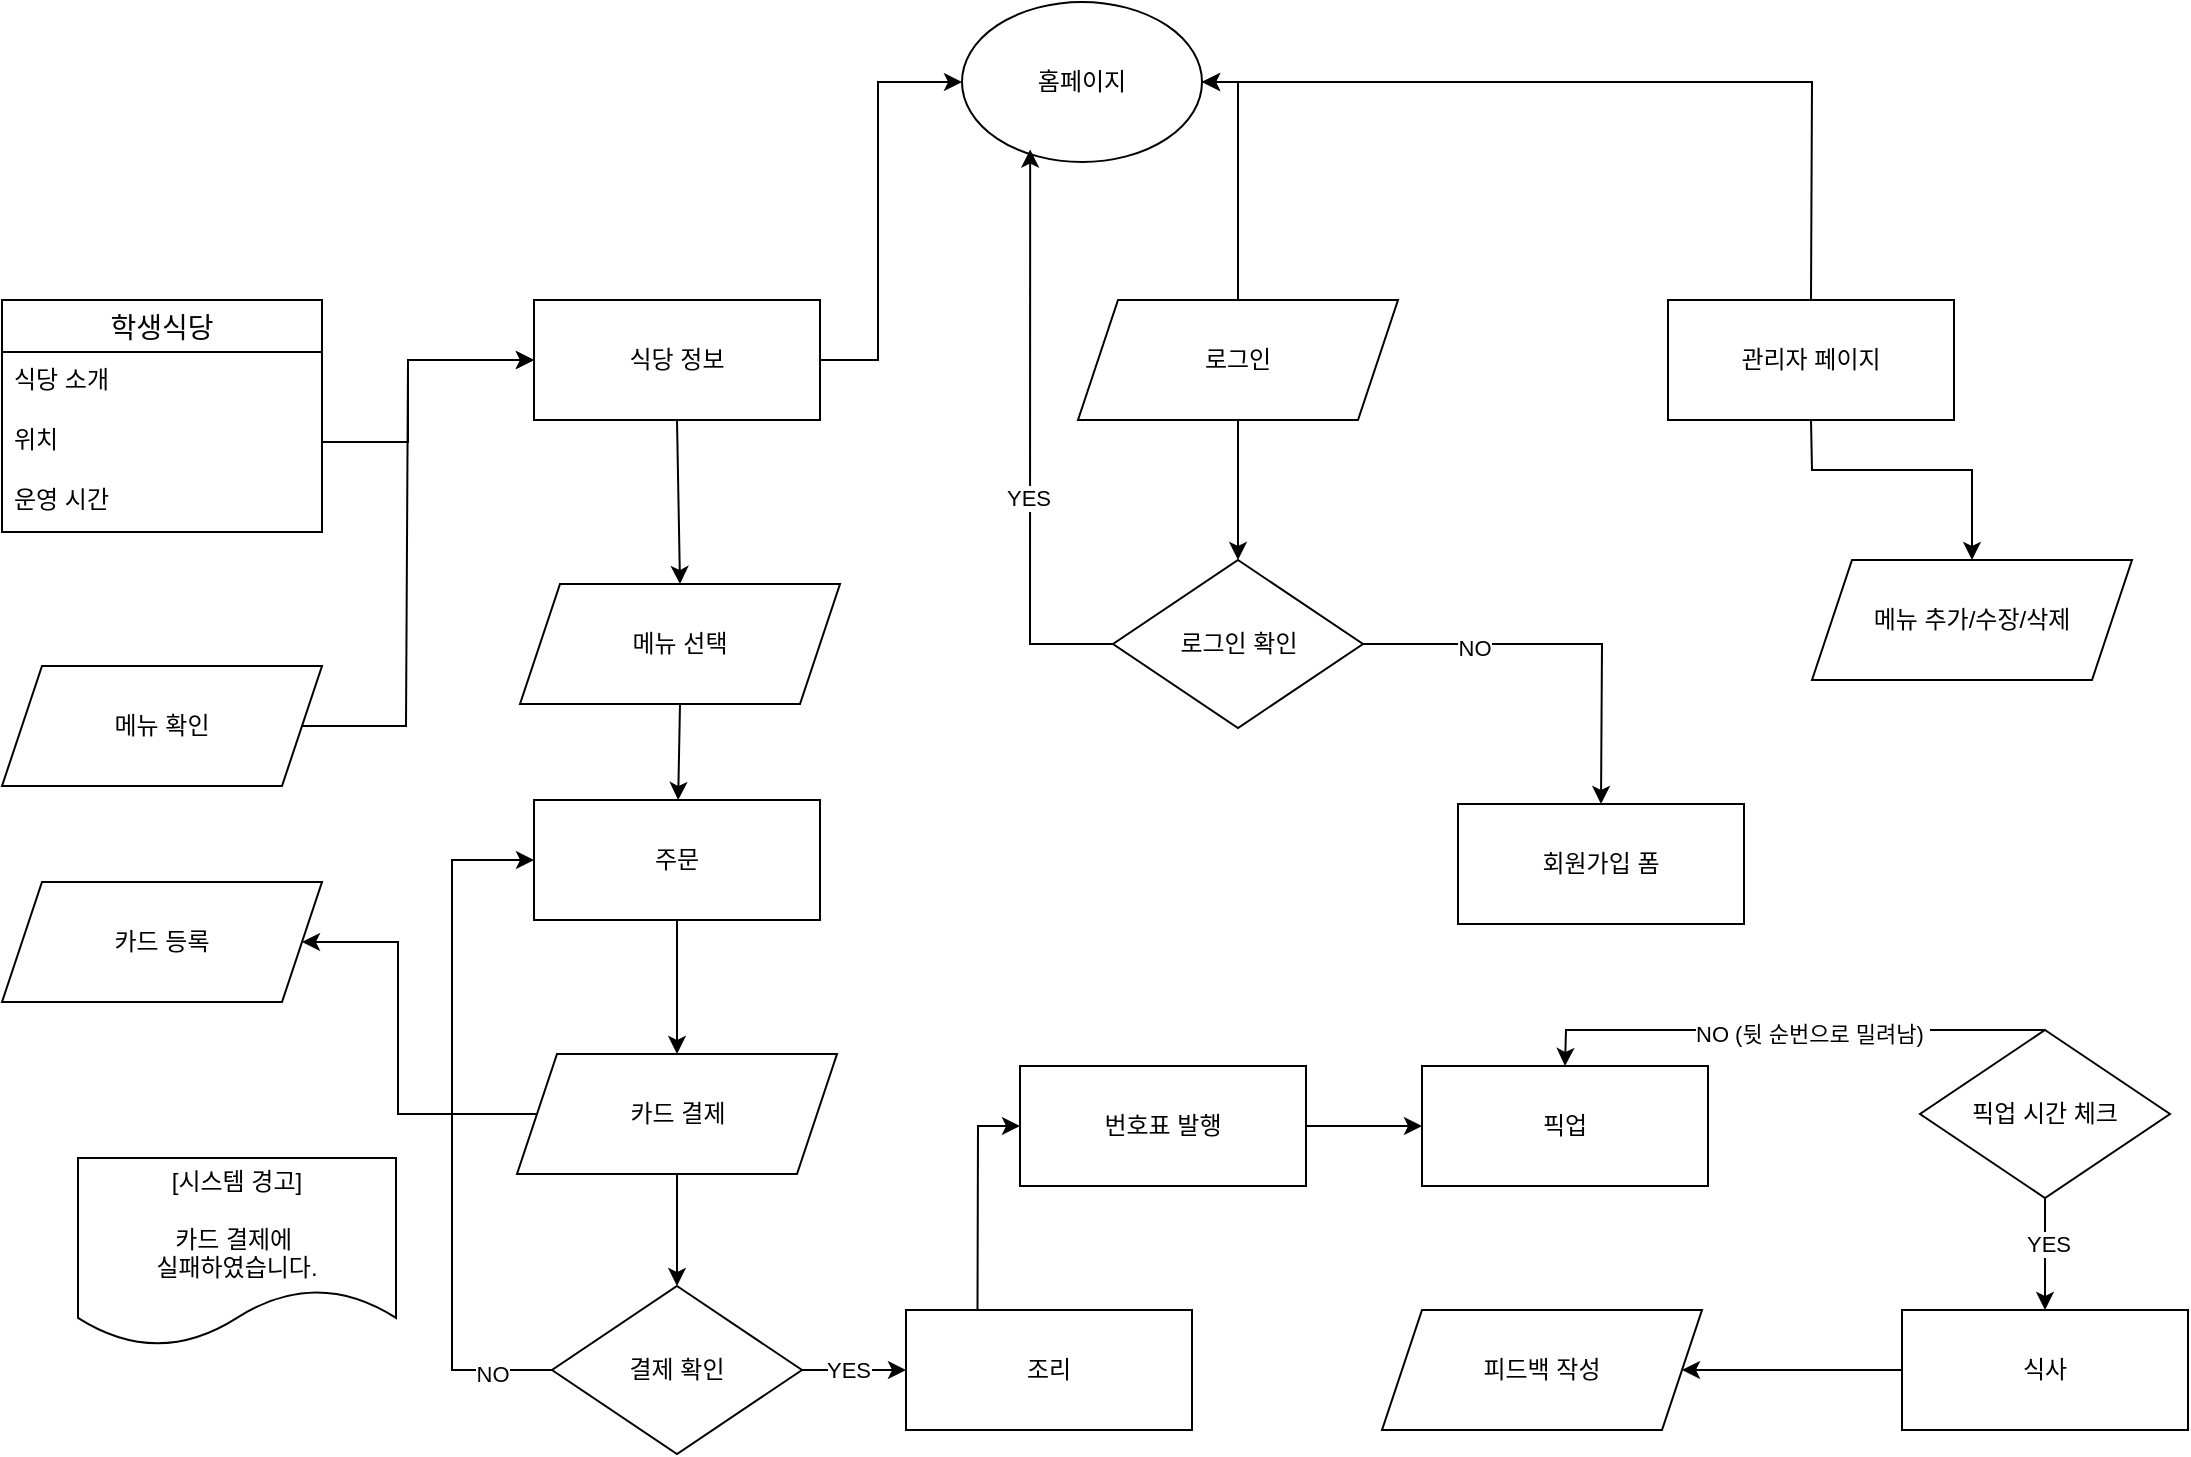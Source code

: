 <mxfile version="24.7.16">
  <diagram name="페이지-1" id="08EBMSSgc1CJeH7uOGkZ">
    <mxGraphModel dx="1901" dy="1652" grid="0" gridSize="10" guides="1" tooltips="1" connect="1" arrows="1" fold="1" page="0" pageScale="1" pageWidth="827" pageHeight="1169" background="none" math="0" shadow="0">
      <root>
        <mxCell id="0" />
        <mxCell id="1" parent="0" />
        <mxCell id="g1be7m2mXeWy66zNSAPL-8" value="홈페이지" style="ellipse;whiteSpace=wrap;html=1;strokeColor=default;align=center;verticalAlign=middle;fontFamily=Helvetica;fontSize=12;fontColor=default;fillColor=default;" parent="1" vertex="1">
          <mxGeometry x="468" y="-434" width="120" height="80" as="geometry" />
        </mxCell>
        <mxCell id="g1be7m2mXeWy66zNSAPL-10" value="학생식당" style="swimlane;fontStyle=0;childLayout=stackLayout;horizontal=1;startSize=26;horizontalStack=0;resizeParent=1;resizeParentMax=0;resizeLast=0;collapsible=1;marginBottom=0;align=center;fontSize=14;strokeColor=default;verticalAlign=middle;fontFamily=Helvetica;fontColor=default;fillColor=default;glass=0;" parent="1" vertex="1">
          <mxGeometry x="-12" y="-285" width="160" height="116" as="geometry" />
        </mxCell>
        <mxCell id="g1be7m2mXeWy66zNSAPL-11" value="식당 소개" style="text;strokeColor=none;fillColor=none;spacingLeft=4;spacingRight=4;overflow=hidden;rotatable=0;points=[[0,0.5],[1,0.5]];portConstraint=eastwest;fontSize=12;whiteSpace=wrap;html=1;fontFamily=Helvetica;fontColor=default;" parent="g1be7m2mXeWy66zNSAPL-10" vertex="1">
          <mxGeometry y="26" width="160" height="30" as="geometry" />
        </mxCell>
        <mxCell id="g1be7m2mXeWy66zNSAPL-12" value="위치" style="text;strokeColor=none;fillColor=none;spacingLeft=4;spacingRight=4;overflow=hidden;rotatable=0;points=[[0,0.5],[1,0.5]];portConstraint=eastwest;fontSize=12;whiteSpace=wrap;html=1;fontFamily=Helvetica;fontColor=default;" parent="g1be7m2mXeWy66zNSAPL-10" vertex="1">
          <mxGeometry y="56" width="160" height="30" as="geometry" />
        </mxCell>
        <mxCell id="g1be7m2mXeWy66zNSAPL-13" value="운영 시간&amp;nbsp;" style="text;strokeColor=none;fillColor=none;spacingLeft=4;spacingRight=4;overflow=hidden;rotatable=0;points=[[0,0.5],[1,0.5]];portConstraint=eastwest;fontSize=12;whiteSpace=wrap;html=1;fontFamily=Helvetica;fontColor=default;" parent="g1be7m2mXeWy66zNSAPL-10" vertex="1">
          <mxGeometry y="86" width="160" height="30" as="geometry" />
        </mxCell>
        <mxCell id="g1be7m2mXeWy66zNSAPL-33" value="결제 확인" style="rhombus;whiteSpace=wrap;html=1;strokeColor=default;align=center;verticalAlign=middle;fontFamily=Helvetica;fontSize=12;fontColor=default;fillColor=default;" parent="1" vertex="1">
          <mxGeometry x="263" y="208" width="125" height="84" as="geometry" />
        </mxCell>
        <mxCell id="g1be7m2mXeWy66zNSAPL-51" value="메뉴 추가/수장/삭제" style="shape=parallelogram;perimeter=parallelogramPerimeter;whiteSpace=wrap;html=1;fixedSize=1;strokeColor=default;align=center;verticalAlign=middle;fontFamily=Helvetica;fontSize=12;fontColor=default;fillColor=default;" parent="1" vertex="1">
          <mxGeometry x="893" y="-155" width="160" height="60" as="geometry" />
        </mxCell>
        <mxCell id="VNzTekwKWI3SsSCFvs0t-1" value="메뉴 확인" style="shape=parallelogram;perimeter=parallelogramPerimeter;whiteSpace=wrap;html=1;fixedSize=1;strokeColor=default;align=center;verticalAlign=middle;fontFamily=Helvetica;fontSize=12;fontColor=default;fillColor=default;" vertex="1" parent="1">
          <mxGeometry x="-12" y="-102" width="160" height="60" as="geometry" />
        </mxCell>
        <mxCell id="VNzTekwKWI3SsSCFvs0t-2" value="메뉴 선택&lt;span style=&quot;color: rgba(0, 0, 0, 0); font-family: monospace; font-size: 0px; text-align: start; text-wrap: nowrap;&quot;&gt;%3CmxGraphModel%3E%3Croot%3E%3CmxCell%20id%3D%220%22%2F%3E%3CmxCell%20id%3D%221%22%20parent%3D%220%22%2F%3E%3CmxCell%20id%3D%222%22%20value%3D%22%EB%A9%94%EB%89%B4%20%ED%99%95%EC%9D%B8%22%20style%3D%22shape%3Dparallelogram%3Bperimeter%3DparallelogramPerimeter%3BwhiteSpace%3Dwrap%3Bhtml%3D1%3BfixedSize%3D1%3BstrokeColor%3Ddefault%3Balign%3Dcenter%3BverticalAlign%3Dmiddle%3BfontFamily%3DHelvetica%3BfontSize%3D12%3BfontColor%3Ddefault%3BfillColor%3Ddefault%3B%22%20vertex%3D%221%22%20parent%3D%221%22%3E%3CmxGeometry%20x%3D%22240%22%20y%3D%22-155%22%20width%3D%22160%22%20height%3D%2260%22%20as%3D%22geometry%22%2F%3E%3C%2FmxCell%3E%3C%2Froot%3E%3C%2FmxGraphModel%3E&lt;/span&gt;" style="shape=parallelogram;perimeter=parallelogramPerimeter;whiteSpace=wrap;html=1;fixedSize=1;strokeColor=default;align=center;verticalAlign=middle;fontFamily=Helvetica;fontSize=12;fontColor=default;fillColor=default;" vertex="1" parent="1">
          <mxGeometry x="247" y="-143" width="160" height="60" as="geometry" />
        </mxCell>
        <mxCell id="VNzTekwKWI3SsSCFvs0t-3" value="카드 결제" style="shape=parallelogram;perimeter=parallelogramPerimeter;whiteSpace=wrap;html=1;fixedSize=1;strokeColor=default;align=center;verticalAlign=middle;fontFamily=Helvetica;fontSize=12;fontColor=default;fillColor=default;" vertex="1" parent="1">
          <mxGeometry x="245.5" y="92" width="160" height="60" as="geometry" />
        </mxCell>
        <mxCell id="VNzTekwKWI3SsSCFvs0t-4" value="식당 정보" style="rounded=0;whiteSpace=wrap;html=1;strokeColor=default;align=center;verticalAlign=middle;fontFamily=Helvetica;fontSize=12;fontColor=default;fillColor=default;" vertex="1" parent="1">
          <mxGeometry x="254" y="-285" width="143" height="60" as="geometry" />
        </mxCell>
        <mxCell id="VNzTekwKWI3SsSCFvs0t-5" value="회원가입 폼" style="rounded=0;whiteSpace=wrap;html=1;strokeColor=default;align=center;verticalAlign=middle;fontFamily=Helvetica;fontSize=12;fontColor=default;fillColor=default;" vertex="1" parent="1">
          <mxGeometry x="716" y="-33" width="143" height="60" as="geometry" />
        </mxCell>
        <mxCell id="VNzTekwKWI3SsSCFvs0t-6" value="관리자 페이지" style="rounded=0;whiteSpace=wrap;html=1;strokeColor=default;align=center;verticalAlign=middle;fontFamily=Helvetica;fontSize=12;fontColor=default;fillColor=default;" vertex="1" parent="1">
          <mxGeometry x="821" y="-285" width="143" height="60" as="geometry" />
        </mxCell>
        <mxCell id="VNzTekwKWI3SsSCFvs0t-7" value="로그인" style="shape=parallelogram;perimeter=parallelogramPerimeter;whiteSpace=wrap;html=1;fixedSize=1;strokeColor=default;align=center;verticalAlign=middle;fontFamily=Helvetica;fontSize=12;fontColor=default;fillColor=default;" vertex="1" parent="1">
          <mxGeometry x="526" y="-285" width="160" height="60" as="geometry" />
        </mxCell>
        <mxCell id="VNzTekwKWI3SsSCFvs0t-8" value="피드백 작성" style="shape=parallelogram;perimeter=parallelogramPerimeter;whiteSpace=wrap;html=1;fixedSize=1;strokeColor=default;align=center;verticalAlign=middle;fontFamily=Helvetica;fontSize=12;fontColor=default;fillColor=default;" vertex="1" parent="1">
          <mxGeometry x="678" y="220" width="160" height="60" as="geometry" />
        </mxCell>
        <mxCell id="VNzTekwKWI3SsSCFvs0t-9" value="번호표 발행" style="rounded=0;whiteSpace=wrap;html=1;strokeColor=default;align=center;verticalAlign=middle;fontFamily=Helvetica;fontSize=12;fontColor=default;fillColor=default;" vertex="1" parent="1">
          <mxGeometry x="497" y="98" width="143" height="60" as="geometry" />
        </mxCell>
        <mxCell id="VNzTekwKWI3SsSCFvs0t-10" value="조리" style="rounded=0;whiteSpace=wrap;html=1;strokeColor=default;align=center;verticalAlign=middle;fontFamily=Helvetica;fontSize=12;fontColor=default;fillColor=default;" vertex="1" parent="1">
          <mxGeometry x="440" y="220" width="143" height="60" as="geometry" />
        </mxCell>
        <mxCell id="VNzTekwKWI3SsSCFvs0t-11" value="픽업" style="rounded=0;whiteSpace=wrap;html=1;strokeColor=default;align=center;verticalAlign=middle;fontFamily=Helvetica;fontSize=12;fontColor=default;fillColor=default;" vertex="1" parent="1">
          <mxGeometry x="698" y="98" width="143" height="60" as="geometry" />
        </mxCell>
        <mxCell id="VNzTekwKWI3SsSCFvs0t-12" value="식사" style="rounded=0;whiteSpace=wrap;html=1;strokeColor=default;align=center;verticalAlign=middle;fontFamily=Helvetica;fontSize=12;fontColor=default;fillColor=default;" vertex="1" parent="1">
          <mxGeometry x="938" y="220" width="143" height="60" as="geometry" />
        </mxCell>
        <mxCell id="VNzTekwKWI3SsSCFvs0t-15" value="로그인 확인" style="rhombus;whiteSpace=wrap;html=1;strokeColor=default;align=center;verticalAlign=middle;fontFamily=Helvetica;fontSize=12;fontColor=default;fillColor=default;" vertex="1" parent="1">
          <mxGeometry x="543.5" y="-155" width="125" height="84" as="geometry" />
        </mxCell>
        <mxCell id="VNzTekwKWI3SsSCFvs0t-16" value="주문" style="rounded=0;whiteSpace=wrap;html=1;strokeColor=default;align=center;verticalAlign=middle;fontFamily=Helvetica;fontSize=12;fontColor=default;fillColor=default;" vertex="1" parent="1">
          <mxGeometry x="254" y="-35" width="143" height="60" as="geometry" />
        </mxCell>
        <mxCell id="VNzTekwKWI3SsSCFvs0t-17" value="픽업 시간 체크" style="rhombus;whiteSpace=wrap;html=1;strokeColor=default;align=center;verticalAlign=middle;fontFamily=Helvetica;fontSize=12;fontColor=default;fillColor=default;" vertex="1" parent="1">
          <mxGeometry x="947" y="80" width="125" height="84" as="geometry" />
        </mxCell>
        <mxCell id="VNzTekwKWI3SsSCFvs0t-18" value="카드 등록" style="shape=parallelogram;perimeter=parallelogramPerimeter;whiteSpace=wrap;html=1;fixedSize=1;strokeColor=default;align=center;verticalAlign=middle;fontFamily=Helvetica;fontSize=12;fontColor=default;fillColor=default;" vertex="1" parent="1">
          <mxGeometry x="-12" y="6" width="160" height="60" as="geometry" />
        </mxCell>
        <mxCell id="VNzTekwKWI3SsSCFvs0t-19" value="" style="endArrow=classic;html=1;rounded=0;exitX=1;exitY=0.5;exitDx=0;exitDy=0;entryX=0;entryY=0.5;entryDx=0;entryDy=0;" edge="1" parent="1" source="g1be7m2mXeWy66zNSAPL-12" target="VNzTekwKWI3SsSCFvs0t-4">
          <mxGeometry width="50" height="50" relative="1" as="geometry">
            <mxPoint x="468" y="-50" as="sourcePoint" />
            <mxPoint x="518" y="-100" as="targetPoint" />
            <Array as="points">
              <mxPoint x="191" y="-214" />
              <mxPoint x="191" y="-255" />
            </Array>
          </mxGeometry>
        </mxCell>
        <mxCell id="VNzTekwKWI3SsSCFvs0t-20" value="" style="endArrow=classic;html=1;rounded=0;exitX=1;exitY=0.5;exitDx=0;exitDy=0;entryX=0;entryY=0.5;entryDx=0;entryDy=0;" edge="1" parent="1" source="VNzTekwKWI3SsSCFvs0t-1" target="VNzTekwKWI3SsSCFvs0t-4">
          <mxGeometry width="50" height="50" relative="1" as="geometry">
            <mxPoint x="143" y="-30" as="sourcePoint" />
            <mxPoint x="254" y="-209" as="targetPoint" />
            <Array as="points">
              <mxPoint x="190" y="-72" />
              <mxPoint x="191" y="-255" />
            </Array>
          </mxGeometry>
        </mxCell>
        <mxCell id="VNzTekwKWI3SsSCFvs0t-22" value="" style="endArrow=classic;html=1;rounded=0;exitX=1;exitY=0.5;exitDx=0;exitDy=0;entryX=0;entryY=0.5;entryDx=0;entryDy=0;" edge="1" parent="1" source="VNzTekwKWI3SsSCFvs0t-4" target="g1be7m2mXeWy66zNSAPL-8">
          <mxGeometry width="50" height="50" relative="1" as="geometry">
            <mxPoint x="330" y="-252" as="sourcePoint" />
            <mxPoint x="532.5" y="-321" as="targetPoint" />
            <Array as="points">
              <mxPoint x="426" y="-255" />
              <mxPoint x="426" y="-394" />
            </Array>
          </mxGeometry>
        </mxCell>
        <mxCell id="VNzTekwKWI3SsSCFvs0t-23" value="" style="endArrow=classic;html=1;rounded=0;exitX=0.5;exitY=0;exitDx=0;exitDy=0;entryX=1;entryY=0.5;entryDx=0;entryDy=0;" edge="1" parent="1" source="VNzTekwKWI3SsSCFvs0t-7" target="g1be7m2mXeWy66zNSAPL-8">
          <mxGeometry width="50" height="50" relative="1" as="geometry">
            <mxPoint x="158" y="-204" as="sourcePoint" />
            <mxPoint x="264" y="-245" as="targetPoint" />
            <Array as="points">
              <mxPoint x="606" y="-394" />
            </Array>
          </mxGeometry>
        </mxCell>
        <mxCell id="VNzTekwKWI3SsSCFvs0t-24" value="" style="endArrow=classic;html=1;rounded=0;exitX=0.5;exitY=0;exitDx=0;exitDy=0;entryX=1;entryY=0.5;entryDx=0;entryDy=0;" edge="1" parent="1" source="VNzTekwKWI3SsSCFvs0t-6" target="g1be7m2mXeWy66zNSAPL-8">
          <mxGeometry width="50" height="50" relative="1" as="geometry">
            <mxPoint x="168" y="-194" as="sourcePoint" />
            <mxPoint x="274" y="-235" as="targetPoint" />
            <Array as="points">
              <mxPoint x="893" y="-394" />
            </Array>
          </mxGeometry>
        </mxCell>
        <mxCell id="VNzTekwKWI3SsSCFvs0t-26" value="" style="endArrow=classic;html=1;rounded=0;entryX=0.5;entryY=0;entryDx=0;entryDy=0;exitX=0.5;exitY=1;exitDx=0;exitDy=0;" edge="1" parent="1" source="VNzTekwKWI3SsSCFvs0t-4" target="VNzTekwKWI3SsSCFvs0t-2">
          <mxGeometry width="50" height="50" relative="1" as="geometry">
            <mxPoint x="468" y="-50" as="sourcePoint" />
            <mxPoint x="518" y="-100" as="targetPoint" />
          </mxGeometry>
        </mxCell>
        <mxCell id="VNzTekwKWI3SsSCFvs0t-27" value="" style="endArrow=classic;html=1;rounded=0;entryX=0.5;entryY=0;entryDx=0;entryDy=0;exitX=0.5;exitY=1;exitDx=0;exitDy=0;" edge="1" parent="1" source="VNzTekwKWI3SsSCFvs0t-7" target="VNzTekwKWI3SsSCFvs0t-15">
          <mxGeometry width="50" height="50" relative="1" as="geometry">
            <mxPoint x="468" y="-50" as="sourcePoint" />
            <mxPoint x="518" y="-100" as="targetPoint" />
          </mxGeometry>
        </mxCell>
        <mxCell id="VNzTekwKWI3SsSCFvs0t-28" value="" style="endArrow=classic;html=1;rounded=0;exitX=1;exitY=0.5;exitDx=0;exitDy=0;entryX=0.5;entryY=0;entryDx=0;entryDy=0;" edge="1" parent="1" source="VNzTekwKWI3SsSCFvs0t-15" target="VNzTekwKWI3SsSCFvs0t-5">
          <mxGeometry width="50" height="50" relative="1" as="geometry">
            <mxPoint x="468" y="-50" as="sourcePoint" />
            <mxPoint x="563" y="24" as="targetPoint" />
            <Array as="points">
              <mxPoint x="788" y="-113" />
            </Array>
          </mxGeometry>
        </mxCell>
        <mxCell id="VNzTekwKWI3SsSCFvs0t-55" value="NO" style="edgeLabel;html=1;align=center;verticalAlign=middle;resizable=0;points=[];" vertex="1" connectable="0" parent="VNzTekwKWI3SsSCFvs0t-28">
          <mxGeometry x="-0.442" y="-2" relative="1" as="geometry">
            <mxPoint as="offset" />
          </mxGeometry>
        </mxCell>
        <mxCell id="VNzTekwKWI3SsSCFvs0t-30" value="" style="endArrow=classic;html=1;rounded=0;exitX=0;exitY=0.5;exitDx=0;exitDy=0;entryX=0.284;entryY=0.922;entryDx=0;entryDy=0;entryPerimeter=0;" edge="1" parent="1" source="VNzTekwKWI3SsSCFvs0t-15" target="g1be7m2mXeWy66zNSAPL-8">
          <mxGeometry width="50" height="50" relative="1" as="geometry">
            <mxPoint x="468" y="-50" as="sourcePoint" />
            <mxPoint x="518" y="-100" as="targetPoint" />
            <Array as="points">
              <mxPoint x="502" y="-113" />
            </Array>
          </mxGeometry>
        </mxCell>
        <mxCell id="VNzTekwKWI3SsSCFvs0t-53" value="YES" style="edgeLabel;html=1;align=center;verticalAlign=middle;resizable=0;points=[];" vertex="1" connectable="0" parent="VNzTekwKWI3SsSCFvs0t-30">
          <mxGeometry x="-0.204" y="1" relative="1" as="geometry">
            <mxPoint as="offset" />
          </mxGeometry>
        </mxCell>
        <mxCell id="VNzTekwKWI3SsSCFvs0t-33" value="" style="endArrow=classic;html=1;rounded=0;entryX=0.5;entryY=0;entryDx=0;entryDy=0;exitX=0.5;exitY=1;exitDx=0;exitDy=0;" edge="1" parent="1" source="VNzTekwKWI3SsSCFvs0t-6" target="g1be7m2mXeWy66zNSAPL-51">
          <mxGeometry width="50" height="50" relative="1" as="geometry">
            <mxPoint x="468" y="-50" as="sourcePoint" />
            <mxPoint x="518" y="-100" as="targetPoint" />
            <Array as="points">
              <mxPoint x="893" y="-200" />
              <mxPoint x="973" y="-200" />
            </Array>
          </mxGeometry>
        </mxCell>
        <mxCell id="VNzTekwKWI3SsSCFvs0t-34" value="" style="endArrow=classic;html=1;rounded=0;exitX=0.5;exitY=1;exitDx=0;exitDy=0;" edge="1" parent="1" source="VNzTekwKWI3SsSCFvs0t-2" target="VNzTekwKWI3SsSCFvs0t-16">
          <mxGeometry width="50" height="50" relative="1" as="geometry">
            <mxPoint x="336" y="-215" as="sourcePoint" />
            <mxPoint x="337" y="-133" as="targetPoint" />
          </mxGeometry>
        </mxCell>
        <mxCell id="VNzTekwKWI3SsSCFvs0t-35" value="" style="endArrow=classic;html=1;rounded=0;exitX=0.5;exitY=1;exitDx=0;exitDy=0;entryX=0.5;entryY=0;entryDx=0;entryDy=0;" edge="1" parent="1" source="VNzTekwKWI3SsSCFvs0t-16" target="VNzTekwKWI3SsSCFvs0t-3">
          <mxGeometry width="50" height="50" relative="1" as="geometry">
            <mxPoint x="337" y="-73" as="sourcePoint" />
            <mxPoint x="336" y="-25" as="targetPoint" />
          </mxGeometry>
        </mxCell>
        <mxCell id="VNzTekwKWI3SsSCFvs0t-36" value="" style="endArrow=classic;html=1;rounded=0;exitX=0;exitY=0.5;exitDx=0;exitDy=0;entryX=1;entryY=0.5;entryDx=0;entryDy=0;" edge="1" parent="1" source="VNzTekwKWI3SsSCFvs0t-3" target="VNzTekwKWI3SsSCFvs0t-18">
          <mxGeometry width="50" height="50" relative="1" as="geometry">
            <mxPoint x="468" y="-50" as="sourcePoint" />
            <mxPoint x="518" y="-100" as="targetPoint" />
            <Array as="points">
              <mxPoint x="186" y="122" />
              <mxPoint x="186" y="36" />
            </Array>
          </mxGeometry>
        </mxCell>
        <mxCell id="VNzTekwKWI3SsSCFvs0t-37" value="" style="endArrow=classic;html=1;rounded=0;exitX=0.5;exitY=1;exitDx=0;exitDy=0;entryX=0.5;entryY=0;entryDx=0;entryDy=0;" edge="1" parent="1" source="VNzTekwKWI3SsSCFvs0t-3" target="g1be7m2mXeWy66zNSAPL-33">
          <mxGeometry width="50" height="50" relative="1" as="geometry">
            <mxPoint x="468" y="-50" as="sourcePoint" />
            <mxPoint x="518" y="-100" as="targetPoint" />
          </mxGeometry>
        </mxCell>
        <mxCell id="VNzTekwKWI3SsSCFvs0t-38" value="" style="endArrow=classic;html=1;rounded=0;exitX=1;exitY=0.5;exitDx=0;exitDy=0;entryX=0;entryY=0.5;entryDx=0;entryDy=0;" edge="1" parent="1" source="g1be7m2mXeWy66zNSAPL-33" target="VNzTekwKWI3SsSCFvs0t-10">
          <mxGeometry width="50" height="50" relative="1" as="geometry">
            <mxPoint x="468" y="68" as="sourcePoint" />
            <mxPoint x="518" y="18" as="targetPoint" />
          </mxGeometry>
        </mxCell>
        <mxCell id="VNzTekwKWI3SsSCFvs0t-60" value="YES" style="edgeLabel;html=1;align=center;verticalAlign=middle;resizable=0;points=[];" vertex="1" connectable="0" parent="VNzTekwKWI3SsSCFvs0t-38">
          <mxGeometry x="-0.107" relative="1" as="geometry">
            <mxPoint as="offset" />
          </mxGeometry>
        </mxCell>
        <mxCell id="VNzTekwKWI3SsSCFvs0t-39" value="" style="endArrow=classic;html=1;rounded=0;exitX=0.25;exitY=0;exitDx=0;exitDy=0;entryX=0;entryY=0.5;entryDx=0;entryDy=0;" edge="1" parent="1" source="VNzTekwKWI3SsSCFvs0t-10" target="VNzTekwKWI3SsSCFvs0t-9">
          <mxGeometry width="50" height="50" relative="1" as="geometry">
            <mxPoint x="468" y="68" as="sourcePoint" />
            <mxPoint x="518" y="18" as="targetPoint" />
            <Array as="points">
              <mxPoint x="476" y="128" />
            </Array>
          </mxGeometry>
        </mxCell>
        <mxCell id="VNzTekwKWI3SsSCFvs0t-40" value="" style="endArrow=classic;html=1;rounded=0;exitX=1;exitY=0.5;exitDx=0;exitDy=0;entryX=0;entryY=0.5;entryDx=0;entryDy=0;" edge="1" parent="1" source="VNzTekwKWI3SsSCFvs0t-9" target="VNzTekwKWI3SsSCFvs0t-11">
          <mxGeometry width="50" height="50" relative="1" as="geometry">
            <mxPoint x="468" y="68" as="sourcePoint" />
            <mxPoint x="518" y="18" as="targetPoint" />
          </mxGeometry>
        </mxCell>
        <mxCell id="VNzTekwKWI3SsSCFvs0t-42" value="" style="endArrow=classic;html=1;rounded=0;entryX=0.5;entryY=0;entryDx=0;entryDy=0;exitX=0.5;exitY=0;exitDx=0;exitDy=0;" edge="1" parent="1" source="VNzTekwKWI3SsSCFvs0t-17" target="VNzTekwKWI3SsSCFvs0t-11">
          <mxGeometry width="50" height="50" relative="1" as="geometry">
            <mxPoint x="468" y="68" as="sourcePoint" />
            <mxPoint x="518" y="18" as="targetPoint" />
            <Array as="points">
              <mxPoint x="770" y="80" />
            </Array>
          </mxGeometry>
        </mxCell>
        <mxCell id="VNzTekwKWI3SsSCFvs0t-49" value="NO (뒷 순번으로 밀려남)&amp;nbsp;" style="edgeLabel;html=1;align=center;verticalAlign=middle;resizable=0;points=[];" vertex="1" connectable="0" parent="VNzTekwKWI3SsSCFvs0t-42">
          <mxGeometry x="-0.09" y="2" relative="1" as="geometry">
            <mxPoint as="offset" />
          </mxGeometry>
        </mxCell>
        <mxCell id="VNzTekwKWI3SsSCFvs0t-45" value="" style="endArrow=classic;html=1;rounded=0;entryX=0.5;entryY=0;entryDx=0;entryDy=0;exitX=0.5;exitY=1;exitDx=0;exitDy=0;" edge="1" parent="1" source="VNzTekwKWI3SsSCFvs0t-17" target="VNzTekwKWI3SsSCFvs0t-12">
          <mxGeometry width="50" height="50" relative="1" as="geometry">
            <mxPoint x="468" y="68" as="sourcePoint" />
            <mxPoint x="518" y="18" as="targetPoint" />
          </mxGeometry>
        </mxCell>
        <mxCell id="VNzTekwKWI3SsSCFvs0t-51" value="YES" style="edgeLabel;html=1;align=center;verticalAlign=middle;resizable=0;points=[];" vertex="1" connectable="0" parent="VNzTekwKWI3SsSCFvs0t-45">
          <mxGeometry x="-0.204" y="1" relative="1" as="geometry">
            <mxPoint as="offset" />
          </mxGeometry>
        </mxCell>
        <mxCell id="VNzTekwKWI3SsSCFvs0t-46" value="" style="endArrow=classic;html=1;rounded=0;entryX=1;entryY=0.5;entryDx=0;entryDy=0;exitX=0;exitY=0.5;exitDx=0;exitDy=0;" edge="1" parent="1" source="VNzTekwKWI3SsSCFvs0t-12" target="VNzTekwKWI3SsSCFvs0t-8">
          <mxGeometry width="50" height="50" relative="1" as="geometry">
            <mxPoint x="468" y="68" as="sourcePoint" />
            <mxPoint x="518" y="18" as="targetPoint" />
          </mxGeometry>
        </mxCell>
        <mxCell id="VNzTekwKWI3SsSCFvs0t-56" value="[시스템 경고]&lt;div&gt;&lt;br&gt;&lt;div&gt;카드 결제에&amp;nbsp;&lt;/div&gt;&lt;div&gt;실패하였습니다.&lt;/div&gt;&lt;/div&gt;" style="shape=document;whiteSpace=wrap;html=1;boundedLbl=1;" vertex="1" parent="1">
          <mxGeometry x="26" y="144" width="159" height="94" as="geometry" />
        </mxCell>
        <mxCell id="VNzTekwKWI3SsSCFvs0t-57" value="" style="endArrow=classic;html=1;rounded=0;exitX=0;exitY=0.5;exitDx=0;exitDy=0;entryX=0;entryY=0.5;entryDx=0;entryDy=0;" edge="1" parent="1" source="g1be7m2mXeWy66zNSAPL-33" target="VNzTekwKWI3SsSCFvs0t-16">
          <mxGeometry width="50" height="50" relative="1" as="geometry">
            <mxPoint x="254" y="118" as="sourcePoint" />
            <mxPoint x="304" y="68" as="targetPoint" />
            <Array as="points">
              <mxPoint x="213" y="250" />
              <mxPoint x="213" y="-5" />
            </Array>
          </mxGeometry>
        </mxCell>
        <mxCell id="VNzTekwKWI3SsSCFvs0t-62" value="NO" style="edgeLabel;html=1;align=center;verticalAlign=middle;resizable=0;points=[];" vertex="1" connectable="0" parent="VNzTekwKWI3SsSCFvs0t-57">
          <mxGeometry x="-0.823" y="2" relative="1" as="geometry">
            <mxPoint as="offset" />
          </mxGeometry>
        </mxCell>
      </root>
    </mxGraphModel>
  </diagram>
</mxfile>
